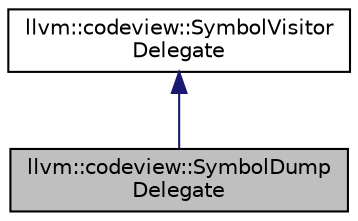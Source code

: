 digraph "llvm::codeview::SymbolDumpDelegate"
{
 // LATEX_PDF_SIZE
  bgcolor="transparent";
  edge [fontname="Helvetica",fontsize="10",labelfontname="Helvetica",labelfontsize="10"];
  node [fontname="Helvetica",fontsize="10",shape=record];
  Node1 [label="llvm::codeview::SymbolDump\lDelegate",height=0.2,width=0.4,color="black", fillcolor="grey75", style="filled", fontcolor="black",tooltip=" "];
  Node2 -> Node1 [dir="back",color="midnightblue",fontsize="10",style="solid",fontname="Helvetica"];
  Node2 [label="llvm::codeview::SymbolVisitor\lDelegate",height=0.2,width=0.4,color="black",URL="$classllvm_1_1codeview_1_1SymbolVisitorDelegate.html",tooltip=" "];
}
